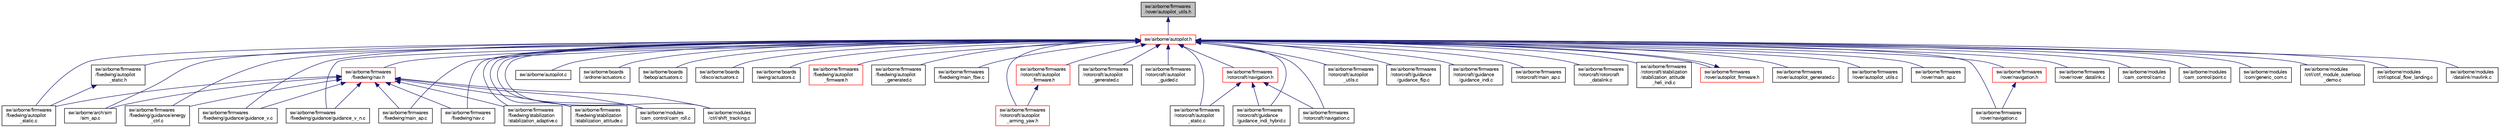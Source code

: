 digraph "sw/airborne/firmwares/rover/autopilot_utils.h"
{
  edge [fontname="FreeSans",fontsize="10",labelfontname="FreeSans",labelfontsize="10"];
  node [fontname="FreeSans",fontsize="10",shape=record];
  Node1 [label="sw/airborne/firmwares\l/rover/autopilot_utils.h",height=0.2,width=0.4,color="black", fillcolor="grey75", style="filled", fontcolor="black"];
  Node1 -> Node2 [dir="back",color="midnightblue",fontsize="10",style="solid",fontname="FreeSans"];
  Node2 [label="sw/airborne/autopilot.h",height=0.2,width=0.4,color="red", fillcolor="white", style="filled",URL="$autopilot_8h.html",tooltip="Core autopilot interface common to all firmwares. "];
  Node2 -> Node3 [dir="back",color="midnightblue",fontsize="10",style="solid",fontname="FreeSans"];
  Node3 [label="sw/airborne/arch/sim\l/sim_ap.c",height=0.2,width=0.4,color="black", fillcolor="white", style="filled",URL="$sim__ap_8c.html"];
  Node2 -> Node4 [dir="back",color="midnightblue",fontsize="10",style="solid",fontname="FreeSans"];
  Node4 [label="sw/airborne/autopilot.c",height=0.2,width=0.4,color="black", fillcolor="white", style="filled",URL="$autopilot_8c.html",tooltip="Core autopilot interface common to all firmwares. "];
  Node2 -> Node5 [dir="back",color="midnightblue",fontsize="10",style="solid",fontname="FreeSans"];
  Node5 [label="sw/airborne/boards\l/ardrone/actuators.c",height=0.2,width=0.4,color="black", fillcolor="white", style="filled",URL="$boards_2ardrone_2actuators_8c.html",tooltip="Actuator driver for ardrone2 version. "];
  Node2 -> Node6 [dir="back",color="midnightblue",fontsize="10",style="solid",fontname="FreeSans"];
  Node6 [label="sw/airborne/boards\l/bebop/actuators.c",height=0.2,width=0.4,color="black", fillcolor="white", style="filled",URL="$boards_2bebop_2actuators_8c.html",tooltip="Actuator driver for the bebop and bebop 2. "];
  Node2 -> Node7 [dir="back",color="midnightblue",fontsize="10",style="solid",fontname="FreeSans"];
  Node7 [label="sw/airborne/boards\l/disco/actuators.c",height=0.2,width=0.4,color="black", fillcolor="white", style="filled",URL="$boards_2disco_2actuators_8c.html",tooltip="Actuator driver for the Parrot Disco. "];
  Node2 -> Node8 [dir="back",color="midnightblue",fontsize="10",style="solid",fontname="FreeSans"];
  Node8 [label="sw/airborne/boards\l/swing/actuators.c",height=0.2,width=0.4,color="black", fillcolor="white", style="filled",URL="$boards_2swing_2actuators_8c.html",tooltip="Actuator driver for the swing. "];
  Node2 -> Node9 [dir="back",color="midnightblue",fontsize="10",style="solid",fontname="FreeSans"];
  Node9 [label="sw/airborne/firmwares\l/fixedwing/autopilot\l_firmware.h",height=0.2,width=0.4,color="red", fillcolor="white", style="filled",URL="$fixedwing_2autopilot__firmware_8h.html",tooltip="Fixedwing specific autopilot interface and initialization. "];
  Node2 -> Node10 [dir="back",color="midnightblue",fontsize="10",style="solid",fontname="FreeSans"];
  Node10 [label="sw/airborne/firmwares\l/fixedwing/autopilot\l_generated.c",height=0.2,width=0.4,color="black", fillcolor="white", style="filled",URL="$fixedwing_2autopilot__generated_8c.html",tooltip="Generated autopilot implementation. "];
  Node2 -> Node11 [dir="back",color="midnightblue",fontsize="10",style="solid",fontname="FreeSans"];
  Node11 [label="sw/airborne/firmwares\l/fixedwing/autopilot\l_static.c",height=0.2,width=0.4,color="black", fillcolor="white", style="filled",URL="$fixedwing_2autopilot__static_8c.html"];
  Node2 -> Node12 [dir="back",color="midnightblue",fontsize="10",style="solid",fontname="FreeSans"];
  Node12 [label="sw/airborne/firmwares\l/fixedwing/autopilot\l_static.h",height=0.2,width=0.4,color="black", fillcolor="white", style="filled",URL="$fixedwing_2autopilot__static_8h.html",tooltip="Fixedwing autopilot modes (static implementation). "];
  Node12 -> Node11 [dir="back",color="midnightblue",fontsize="10",style="solid",fontname="FreeSans"];
  Node2 -> Node13 [dir="back",color="midnightblue",fontsize="10",style="solid",fontname="FreeSans"];
  Node13 [label="sw/airborne/firmwares\l/fixedwing/guidance/energy\l_ctrl.c",height=0.2,width=0.4,color="black", fillcolor="white", style="filled",URL="$energy__ctrl_8c.html",tooltip="Total Energy (speed + height) control for fixed wing vehicles. "];
  Node2 -> Node14 [dir="back",color="midnightblue",fontsize="10",style="solid",fontname="FreeSans"];
  Node14 [label="sw/airborne/firmwares\l/fixedwing/guidance/guidance_v.c",height=0.2,width=0.4,color="black", fillcolor="white", style="filled",URL="$fixedwing_2guidance_2guidance__v_8c.html",tooltip="Vertical control for fixed wing vehicles. "];
  Node2 -> Node15 [dir="back",color="midnightblue",fontsize="10",style="solid",fontname="FreeSans"];
  Node15 [label="sw/airborne/firmwares\l/fixedwing/guidance/guidance_v_n.c",height=0.2,width=0.4,color="black", fillcolor="white", style="filled",URL="$guidance__v__n_8c.html",tooltip="\"New\" vertical control for fixed wing vehicles. "];
  Node2 -> Node16 [dir="back",color="midnightblue",fontsize="10",style="solid",fontname="FreeSans"];
  Node16 [label="sw/airborne/firmwares\l/fixedwing/main_ap.c",height=0.2,width=0.4,color="black", fillcolor="white", style="filled",URL="$fixedwing_2main__ap_8c.html",tooltip="AP ( AutoPilot ) tasks. "];
  Node2 -> Node17 [dir="back",color="midnightblue",fontsize="10",style="solid",fontname="FreeSans"];
  Node17 [label="sw/airborne/firmwares\l/fixedwing/main_fbw.c",height=0.2,width=0.4,color="black", fillcolor="white", style="filled",URL="$fixedwing_2main__fbw_8c.html",tooltip="FBW ( FlyByWire ) process. "];
  Node2 -> Node18 [dir="back",color="midnightblue",fontsize="10",style="solid",fontname="FreeSans"];
  Node18 [label="sw/airborne/firmwares\l/fixedwing/nav.c",height=0.2,width=0.4,color="black", fillcolor="white", style="filled",URL="$nav_8c.html",tooltip="Fixedwing functions to compute navigation. "];
  Node2 -> Node19 [dir="back",color="midnightblue",fontsize="10",style="solid",fontname="FreeSans"];
  Node19 [label="sw/airborne/firmwares\l/fixedwing/nav.h",height=0.2,width=0.4,color="red", fillcolor="white", style="filled",URL="$nav_8h.html",tooltip="Fixedwing Navigation library. "];
  Node19 -> Node3 [dir="back",color="midnightblue",fontsize="10",style="solid",fontname="FreeSans"];
  Node19 -> Node11 [dir="back",color="midnightblue",fontsize="10",style="solid",fontname="FreeSans"];
  Node19 -> Node13 [dir="back",color="midnightblue",fontsize="10",style="solid",fontname="FreeSans"];
  Node19 -> Node14 [dir="back",color="midnightblue",fontsize="10",style="solid",fontname="FreeSans"];
  Node19 -> Node15 [dir="back",color="midnightblue",fontsize="10",style="solid",fontname="FreeSans"];
  Node19 -> Node16 [dir="back",color="midnightblue",fontsize="10",style="solid",fontname="FreeSans"];
  Node19 -> Node18 [dir="back",color="midnightblue",fontsize="10",style="solid",fontname="FreeSans"];
  Node19 -> Node20 [dir="back",color="midnightblue",fontsize="10",style="solid",fontname="FreeSans"];
  Node20 [label="sw/airborne/firmwares\l/fixedwing/stabilization\l/stabilization_adaptive.c",height=0.2,width=0.4,color="black", fillcolor="white", style="filled",URL="$stabilization__adaptive_8c.html",tooltip="Fixed wing adaptive control. "];
  Node19 -> Node21 [dir="back",color="midnightblue",fontsize="10",style="solid",fontname="FreeSans"];
  Node21 [label="sw/airborne/firmwares\l/fixedwing/stabilization\l/stabilization_attitude.c",height=0.2,width=0.4,color="black", fillcolor="white", style="filled",URL="$stabilization__attitude_8c.html",tooltip="Fixed wing horizontal control. "];
  Node19 -> Node22 [dir="back",color="midnightblue",fontsize="10",style="solid",fontname="FreeSans"];
  Node22 [label="sw/airborne/modules\l/cam_control/cam_roll.c",height=0.2,width=0.4,color="black", fillcolor="white", style="filled",URL="$cam__roll_8c.html"];
  Node19 -> Node23 [dir="back",color="midnightblue",fontsize="10",style="solid",fontname="FreeSans"];
  Node23 [label="sw/airborne/modules\l/ctrl/shift_tracking.c",height=0.2,width=0.4,color="black", fillcolor="white", style="filled",URL="$shift__tracking_8c.html"];
  Node2 -> Node20 [dir="back",color="midnightblue",fontsize="10",style="solid",fontname="FreeSans"];
  Node2 -> Node21 [dir="back",color="midnightblue",fontsize="10",style="solid",fontname="FreeSans"];
  Node2 -> Node24 [dir="back",color="midnightblue",fontsize="10",style="solid",fontname="FreeSans"];
  Node24 [label="sw/airborne/firmwares\l/rotorcraft/autopilot\l_firmware.h",height=0.2,width=0.4,color="red", fillcolor="white", style="filled",URL="$rotorcraft_2autopilot__firmware_8h.html",tooltip="Rotorcraft specific autopilot interface and initialization. "];
  Node24 -> Node25 [dir="back",color="midnightblue",fontsize="10",style="solid",fontname="FreeSans"];
  Node25 [label="sw/airborne/firmwares\l/rotorcraft/autopilot\l_arming_yaw.h",height=0.2,width=0.4,color="red", fillcolor="white", style="filled",URL="$autopilot__arming__yaw_8h.html",tooltip="Arm the motors by with max yaw stick. "];
  Node2 -> Node25 [dir="back",color="midnightblue",fontsize="10",style="solid",fontname="FreeSans"];
  Node2 -> Node26 [dir="back",color="midnightblue",fontsize="10",style="solid",fontname="FreeSans"];
  Node26 [label="sw/airborne/firmwares\l/rotorcraft/autopilot\l_generated.c",height=0.2,width=0.4,color="black", fillcolor="white", style="filled",URL="$rotorcraft_2autopilot__generated_8c.html",tooltip="Generated autopilot implementation. "];
  Node2 -> Node27 [dir="back",color="midnightblue",fontsize="10",style="solid",fontname="FreeSans"];
  Node27 [label="sw/airborne/firmwares\l/rotorcraft/autopilot\l_guided.c",height=0.2,width=0.4,color="black", fillcolor="white", style="filled",URL="$autopilot__guided_8c.html",tooltip="Autopilot guided mode interface. "];
  Node2 -> Node28 [dir="back",color="midnightblue",fontsize="10",style="solid",fontname="FreeSans"];
  Node28 [label="sw/airborne/firmwares\l/rotorcraft/autopilot\l_static.c",height=0.2,width=0.4,color="black", fillcolor="white", style="filled",URL="$rotorcraft_2autopilot__static_8c.html",tooltip="Static autopilot implementation. "];
  Node2 -> Node29 [dir="back",color="midnightblue",fontsize="10",style="solid",fontname="FreeSans"];
  Node29 [label="sw/airborne/firmwares\l/rotorcraft/autopilot\l_utils.c",height=0.2,width=0.4,color="black", fillcolor="white", style="filled",URL="$rotorcraft_2autopilot__utils_8c.html",tooltip="Utility functions and includes for autopilots. "];
  Node2 -> Node30 [dir="back",color="midnightblue",fontsize="10",style="solid",fontname="FreeSans"];
  Node30 [label="sw/airborne/firmwares\l/rotorcraft/guidance\l/guidance_flip.c",height=0.2,width=0.4,color="black", fillcolor="white", style="filled",URL="$guidance__flip_8c.html",tooltip="Open Loop guidance for making a flip. "];
  Node2 -> Node31 [dir="back",color="midnightblue",fontsize="10",style="solid",fontname="FreeSans"];
  Node31 [label="sw/airborne/firmwares\l/rotorcraft/guidance\l/guidance_indi.c",height=0.2,width=0.4,color="black", fillcolor="white", style="filled",URL="$guidance__indi_8c.html",tooltip="A guidance mode based on Incremental Nonlinear Dynamic Inversion. "];
  Node2 -> Node32 [dir="back",color="midnightblue",fontsize="10",style="solid",fontname="FreeSans"];
  Node32 [label="sw/airborne/firmwares\l/rotorcraft/guidance\l/guidance_indi_hybrid.c",height=0.2,width=0.4,color="black", fillcolor="white", style="filled",URL="$guidance__indi__hybrid_8c.html",tooltip="A guidance mode based on Incremental Nonlinear Dynamic Inversion Come to IROS2016 to learn more! ..."];
  Node2 -> Node33 [dir="back",color="midnightblue",fontsize="10",style="solid",fontname="FreeSans"];
  Node33 [label="sw/airborne/firmwares\l/rotorcraft/main_ap.c",height=0.2,width=0.4,color="black", fillcolor="white", style="filled",URL="$rotorcraft_2main__ap_8c.html",tooltip="Rotorcraft main loop. "];
  Node2 -> Node34 [dir="back",color="midnightblue",fontsize="10",style="solid",fontname="FreeSans"];
  Node34 [label="sw/airborne/firmwares\l/rotorcraft/navigation.c",height=0.2,width=0.4,color="black", fillcolor="white", style="filled",URL="$rotorcraft_2navigation_8c.html",tooltip="Rotorcraft navigation functions. "];
  Node2 -> Node35 [dir="back",color="midnightblue",fontsize="10",style="solid",fontname="FreeSans"];
  Node35 [label="sw/airborne/firmwares\l/rotorcraft/navigation.h",height=0.2,width=0.4,color="red", fillcolor="white", style="filled",URL="$rotorcraft_2navigation_8h.html",tooltip="Rotorcraft navigation functions. "];
  Node35 -> Node28 [dir="back",color="midnightblue",fontsize="10",style="solid",fontname="FreeSans"];
  Node35 -> Node32 [dir="back",color="midnightblue",fontsize="10",style="solid",fontname="FreeSans"];
  Node35 -> Node34 [dir="back",color="midnightblue",fontsize="10",style="solid",fontname="FreeSans"];
  Node2 -> Node36 [dir="back",color="midnightblue",fontsize="10",style="solid",fontname="FreeSans"];
  Node36 [label="sw/airborne/firmwares\l/rotorcraft/rotorcraft\l_datalink.c",height=0.2,width=0.4,color="black", fillcolor="white", style="filled",URL="$rotorcraft__datalink_8c.html",tooltip="Handling of messages coming from ground and other A/Cs. "];
  Node2 -> Node37 [dir="back",color="midnightblue",fontsize="10",style="solid",fontname="FreeSans"];
  Node37 [label="sw/airborne/firmwares\l/rotorcraft/stabilization\l/stabilization_attitude\l_heli_indi.c",height=0.2,width=0.4,color="black", fillcolor="white", style="filled",URL="$stabilization__attitude__heli__indi_8c.html",tooltip="Helicopter quaternion INDI attitude stabilization. "];
  Node2 -> Node38 [dir="back",color="midnightblue",fontsize="10",style="solid",fontname="FreeSans"];
  Node38 [label="sw/airborne/firmwares\l/rover/autopilot_firmware.h",height=0.2,width=0.4,color="red", fillcolor="white", style="filled",URL="$rover_2autopilot__firmware_8h.html",tooltip="Rover specific autopilot interface and initialization. "];
  Node38 -> Node2 [dir="back",color="midnightblue",fontsize="10",style="solid",fontname="FreeSans"];
  Node2 -> Node39 [dir="back",color="midnightblue",fontsize="10",style="solid",fontname="FreeSans"];
  Node39 [label="sw/airborne/firmwares\l/rover/autopilot_generated.c",height=0.2,width=0.4,color="black", fillcolor="white", style="filled",URL="$rover_2autopilot__generated_8c.html",tooltip="Generated autopilot implementation. "];
  Node2 -> Node40 [dir="back",color="midnightblue",fontsize="10",style="solid",fontname="FreeSans"];
  Node40 [label="sw/airborne/firmwares\l/rover/autopilot_utils.c",height=0.2,width=0.4,color="black", fillcolor="white", style="filled",URL="$rover_2autopilot__utils_8c.html",tooltip="Utility functions and includes for autopilots. "];
  Node2 -> Node41 [dir="back",color="midnightblue",fontsize="10",style="solid",fontname="FreeSans"];
  Node41 [label="sw/airborne/firmwares\l/rover/main_ap.c",height=0.2,width=0.4,color="black", fillcolor="white", style="filled",URL="$rover_2main__ap_8c.html",tooltip="Rover main loop. "];
  Node2 -> Node42 [dir="back",color="midnightblue",fontsize="10",style="solid",fontname="FreeSans"];
  Node42 [label="sw/airborne/firmwares\l/rover/navigation.c",height=0.2,width=0.4,color="black", fillcolor="white", style="filled",URL="$rover_2navigation_8c.html",tooltip="Rover navigation functions. "];
  Node2 -> Node43 [dir="back",color="midnightblue",fontsize="10",style="solid",fontname="FreeSans"];
  Node43 [label="sw/airborne/firmwares\l/rover/navigation.h",height=0.2,width=0.4,color="red", fillcolor="white", style="filled",URL="$rover_2navigation_8h.html",tooltip="Rover navigation functions. "];
  Node43 -> Node42 [dir="back",color="midnightblue",fontsize="10",style="solid",fontname="FreeSans"];
  Node2 -> Node44 [dir="back",color="midnightblue",fontsize="10",style="solid",fontname="FreeSans"];
  Node44 [label="sw/airborne/firmwares\l/rover/rover_datalink.c",height=0.2,width=0.4,color="black", fillcolor="white", style="filled",URL="$rover__datalink_8c.html",tooltip="Handling of messages coming from ground and other A/Cs. "];
  Node2 -> Node45 [dir="back",color="midnightblue",fontsize="10",style="solid",fontname="FreeSans"];
  Node45 [label="sw/airborne/modules\l/cam_control/cam.c",height=0.2,width=0.4,color="black", fillcolor="white", style="filled",URL="$cam_8c.html",tooltip="Pan/Tilt camera library. "];
  Node2 -> Node22 [dir="back",color="midnightblue",fontsize="10",style="solid",fontname="FreeSans"];
  Node2 -> Node46 [dir="back",color="midnightblue",fontsize="10",style="solid",fontname="FreeSans"];
  Node46 [label="sw/airborne/modules\l/cam_control/point.c",height=0.2,width=0.4,color="black", fillcolor="white", style="filled",URL="$point_8c.html",tooltip="Determines camera pan and tilt angles. "];
  Node2 -> Node47 [dir="back",color="midnightblue",fontsize="10",style="solid",fontname="FreeSans"];
  Node47 [label="sw/airborne/modules\l/com/generic_com.c",height=0.2,width=0.4,color="black", fillcolor="white", style="filled",URL="$generic__com_8c.html"];
  Node2 -> Node48 [dir="back",color="midnightblue",fontsize="10",style="solid",fontname="FreeSans"];
  Node48 [label="sw/airborne/modules\l/ctrl/ctrl_module_outerloop\l_demo.c",height=0.2,width=0.4,color="black", fillcolor="white", style="filled",URL="$ctrl__module__outerloop__demo_8c.html",tooltip="example empty controller "];
  Node2 -> Node49 [dir="back",color="midnightblue",fontsize="10",style="solid",fontname="FreeSans"];
  Node49 [label="sw/airborne/modules\l/ctrl/optical_flow_landing.c",height=0.2,width=0.4,color="black", fillcolor="white", style="filled",URL="$optical__flow__landing_8c.html",tooltip="This module implements optical flow landings in which the divergence is kept constant. "];
  Node2 -> Node23 [dir="back",color="midnightblue",fontsize="10",style="solid",fontname="FreeSans"];
  Node2 -> Node50 [dir="back",color="midnightblue",fontsize="10",style="solid",fontname="FreeSans"];
  Node50 [label="sw/airborne/modules\l/datalink/mavlink.c",height=0.2,width=0.4,color="black", fillcolor="white", style="filled",URL="$mavlink_8c.html",tooltip="Basic MAVLink datalink implementation. "];
}
